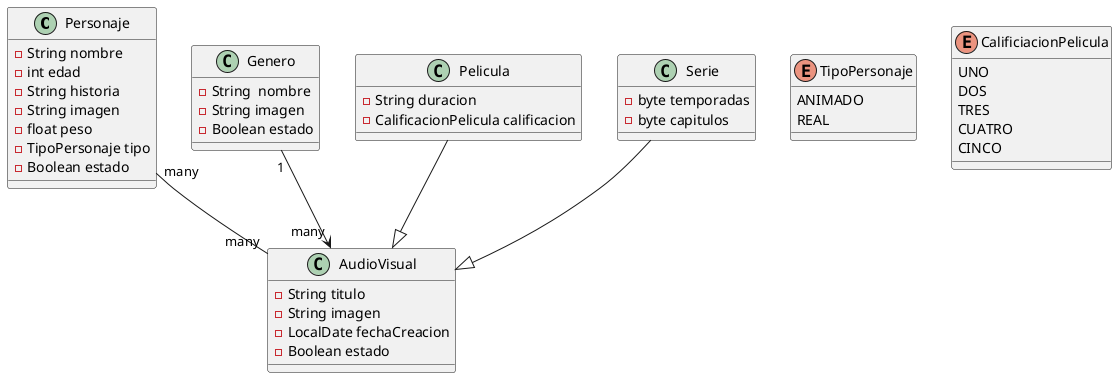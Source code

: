 @startuml
Personaje "many" -- "many" AudioVisual
Genero  "1" --> "many" AudioVisual
Pelicula  --|> AudioVisual
Serie     --|> AudioVisual
 class Personaje {
    - String nombre
    - int edad
    - String historia
    - String imagen
    - float peso
    - TipoPersonaje tipo
    - Boolean estado
}

 class Genero {
     - String  nombre
     - String imagen
     - Boolean estado
}

 class Pelicula {
    - String duracion
    - CalificacionPelicula calificacion
}
class Serie{
 - byte temporadas
 - byte capitulos
}


class AudioVisual {
    - String titulo
    - String imagen
    - LocalDate fechaCreacion
    - Boolean estado
}


enum TipoPersonaje {
    ANIMADO
    REAL
}

enum CalificiacionPelicula {
    UNO
    DOS
    TRES
    CUATRO
    CINCO
}


@enduml